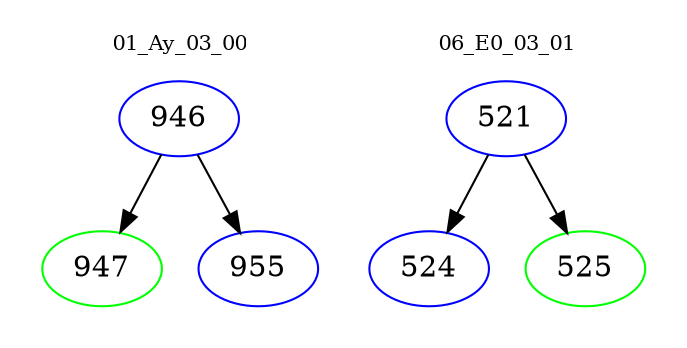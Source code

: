digraph{
subgraph cluster_0 {
color = white
label = "01_Ay_03_00";
fontsize=10;
T0_946 [label="946", color="blue"]
T0_946 -> T0_947 [color="black"]
T0_947 [label="947", color="green"]
T0_946 -> T0_955 [color="black"]
T0_955 [label="955", color="blue"]
}
subgraph cluster_1 {
color = white
label = "06_E0_03_01";
fontsize=10;
T1_521 [label="521", color="blue"]
T1_521 -> T1_524 [color="black"]
T1_524 [label="524", color="blue"]
T1_521 -> T1_525 [color="black"]
T1_525 [label="525", color="green"]
}
}

